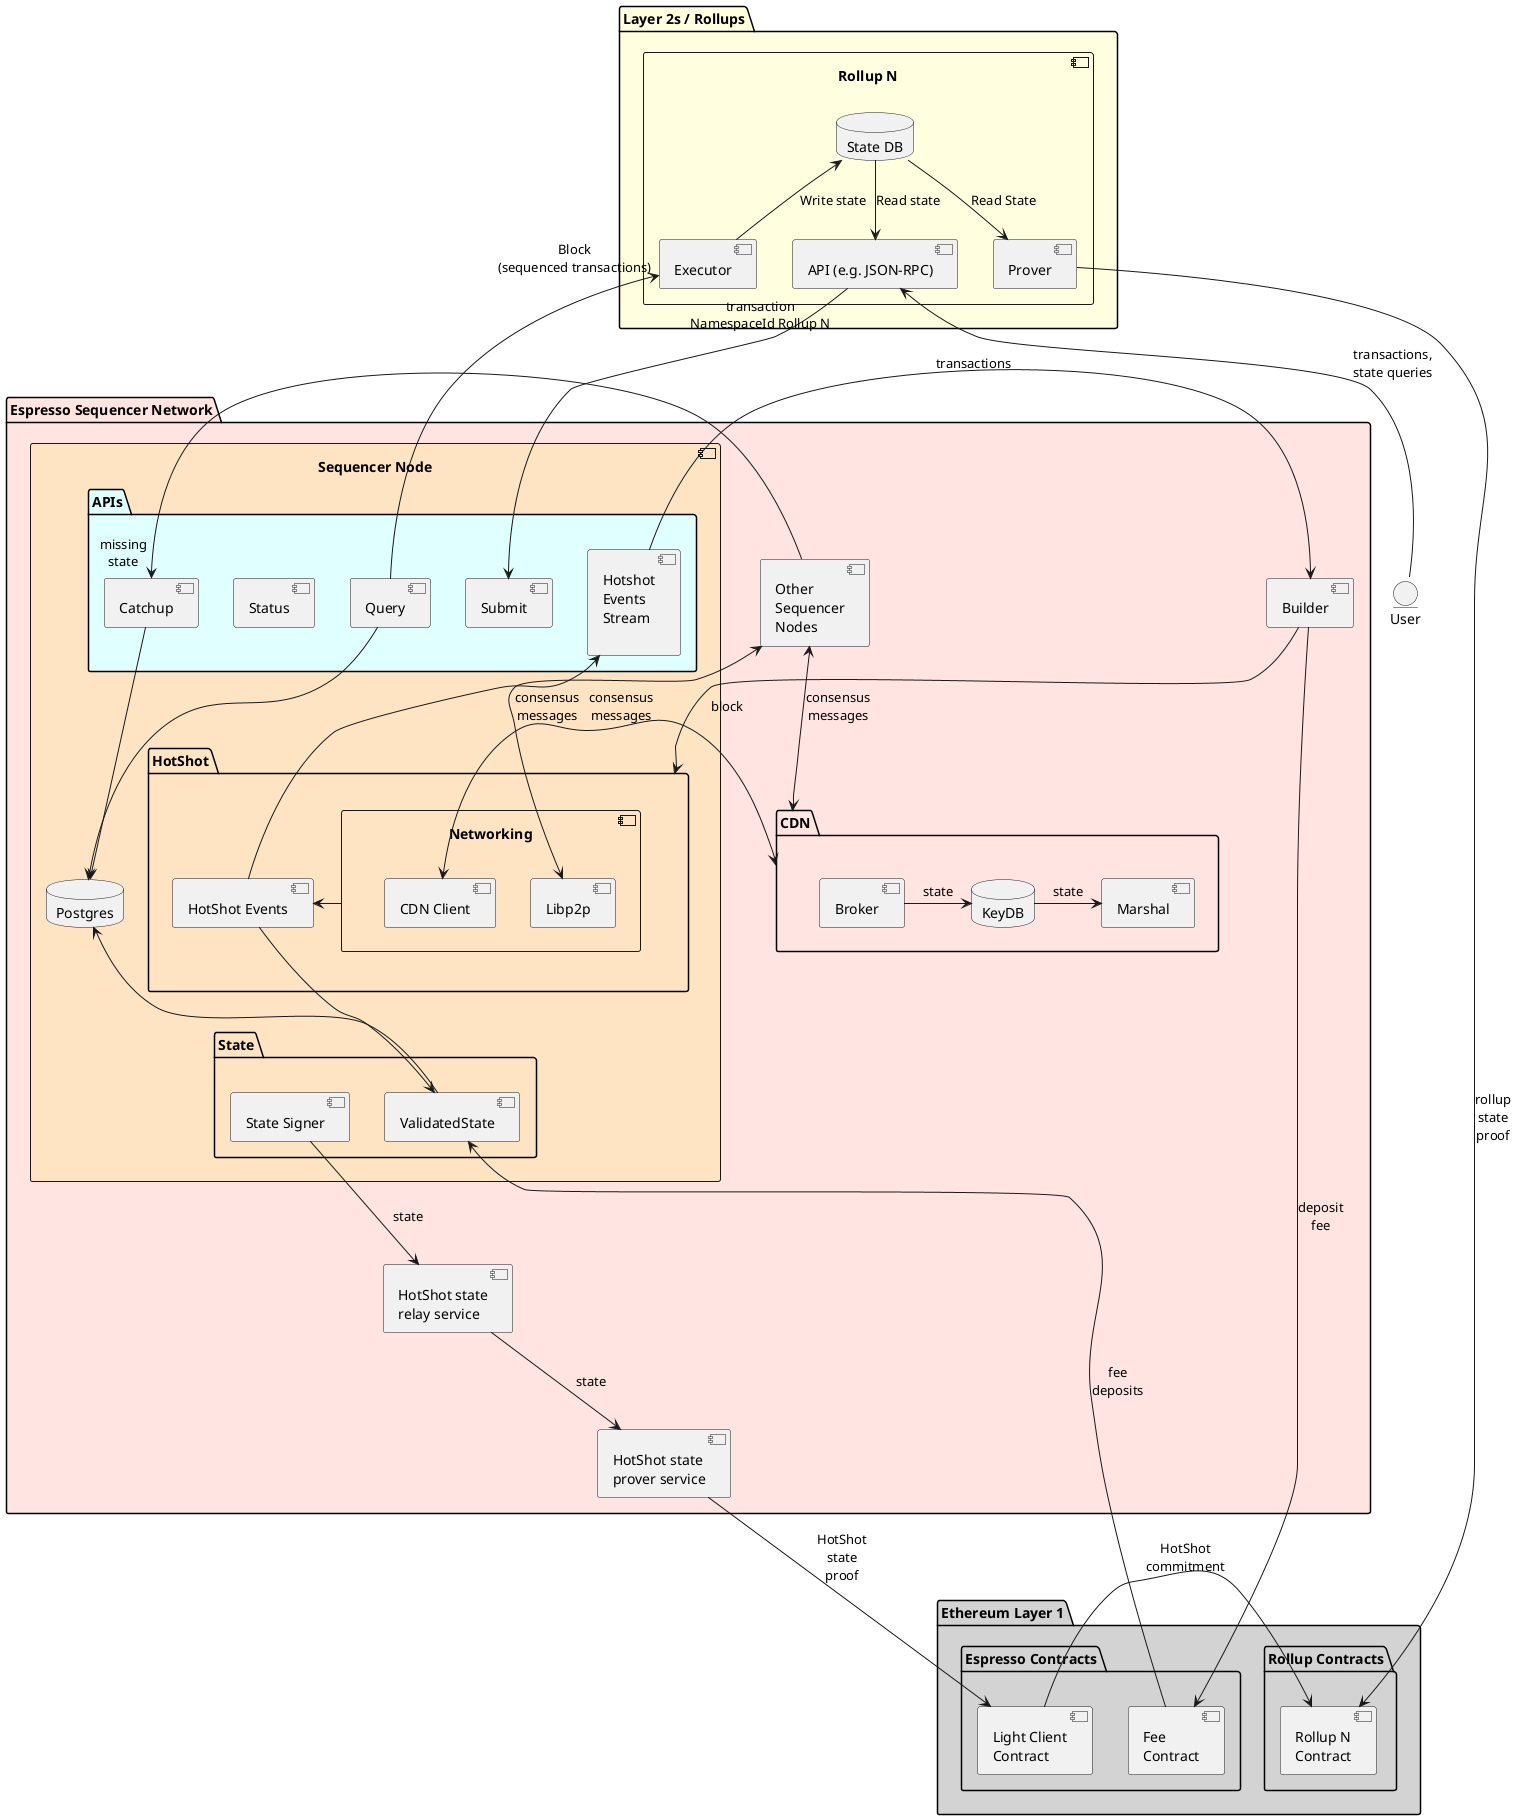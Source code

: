 @startuml

skinparam package<<Layout>> {
  borderColor Transparent
  backgroundColor Transparent
  fontColor Transparent
  stereotypeFontColor Transparent
}

package "Espresso Sequencer Network" as Network #MistyRose {
    package CDNLayout <<Layout>> {
        component "Other\nSequencer\nNodes" as Nodes
        package CDN {
            component Broker
            component Marshal
            database KeyDB
        }
    }

    'CDN Layout
    Broker -> KeyDB: state
    KeyDB -> Marshal: state
    Nodes <--> CDN: consensus\nmessages

    component "Sequencer Node" as Seq #Bisque {
        database "Postgres" as DB
        package APIs #LightCyan {
            component "Submit" as Submit
            component "Hotshot\nEvents\nStream\n" as EventsStream
            component "Catchup" as Catchup
            component "Status"
            component "Query" as Query
        }
        /'
         ' component "HotShot\nQuery\nService" as QS
         '/
        package HotShot {
            component "Networking"{
                component Libp2p
                component "CDN Client"
            }
            Libp2p -[hidden]left-> "CDN Client"
            component "HotShot Events" as Events
        }

        package State as State {
            component "State Signer" as Signer
            component "ValidatedState" as Validated
        }
    }
    component "HotShot state\nprover service" as HSProver
    component "HotShot state\nrelay service" as Relay
    component "Builder" as Builder
    /'
     ' Query --> QS
     '/
}

Nodes --> Catchup: " " "missing\nstate"
Nodes <--> Libp2p: consensus\nmessages
"CDN Client" <--> CDN: consensus\nmessages

Query --> DB
Signer -down-> Relay: state
Builder --> HotShot: block
Relay --> HSProver: state

Events -up-> EventsStream
Events -down-> Validated
Networking -> Events
EventsStream -> Builder: transactions
Validated -up-> DB
Catchup --> DB

package "Layer 2s / Rollups" as L2s #LightYellow {
    component "Rollup N" as L2 {
        component "API (e.g. JSON-RPC)" as L2_RPC
        component Executor as L2_Exec
        component Prover as L2_Prover
        database "State DB" as L2_State
    }
}
package "Ethereum Layer 1" as L1 #LightGray {
    package "Espresso Contracts" as Esp_L1 {
        component "Light Client\nContract" as LC_L1
        component "Fee\nContract" as Fee_L1
    }
    package "Rollup Contracts" {
        component "Rollup N\nContract" as L2_L1
    }
}

entity User
User -Up-> L2_RPC : transactions,\nstate queries
' note top of link
' 1. Many clients submit
'     transactions to each
'     L2 simultaneously (for
'     clarity only one is
'     shown)
' end note

L2_RPC --> Submit : "transaction\nNamespaceId Rollup N" " "
/'
 ' note top of link
 ' 2. L2s forward transactions to sequencer.
 ' end note
 '/

Query -up-> L2_Exec : " " "Block\n(sequenced transactions)"
/'
 ' note top of link
 ' 3. Sequencer produces blocks --
 '     ordered lists of transactions.
 '     L2s receive blocks and execute
 '     transactions for their rollup.
 ' end note
 '/

HSProver -down-> LC_L1 : HotShot\nstate\nproof
/'
 ' note right of link
 ' 4. Sequencer posts succinct commitment
 '     to block to L1. Contract verifies proof
 '     of sequencing (Quorum Certificate)
 '     then stores the block commitment.
 ' end note
 '/

L2_Prover -> L2_L1 : rollup\nstate\nproof
/'
 ' note bottom of link
 ' 5. Rollups post
 '     updated state
 '     to L1. ZK-rollups
 '     include a proof.
 ' end note
 '/

LC_L1 -> L2_L1 : HotShot\ncommitment
/'
 ' note bottom of link
 ' 6. Rollup contracts read certified sequence
 '     of block commitments from sequencer
 '     contract. Verify state transition proofs
 '     against this sequence (ZKR) or wait for
 '     fraud proof against this sequence (ORU).
 ' end note
 '/

' L2 1 details
L2_RPC <-up- L2_State : Read state
L2_Exec -up-> L2_State : Write state
L2_Prover <-up- L2_State : Read State

Builder --> Fee_L1: deposit\nfee
Fee_L1 -up-> Validated: fee\ndeposits

@enduml
